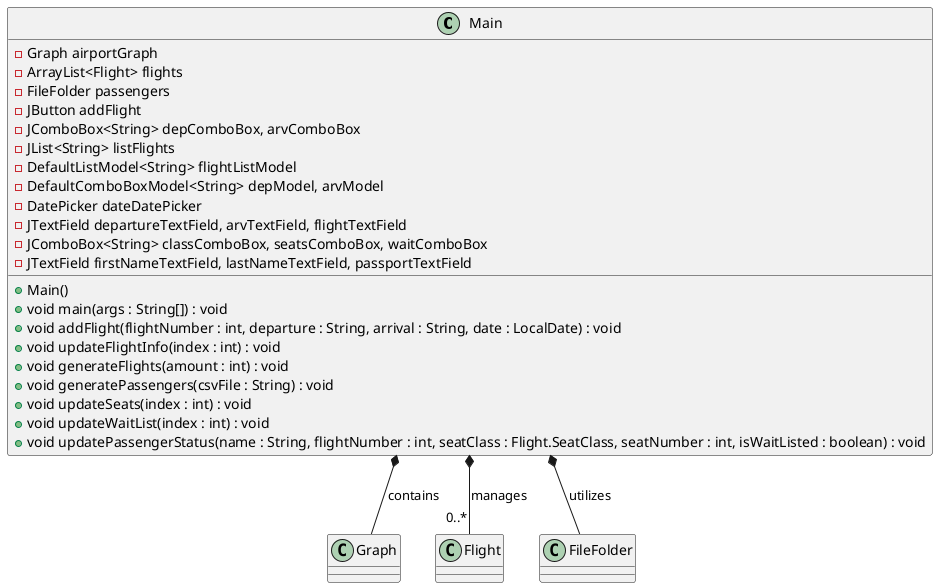 @startuml
class Main {
    - Graph airportGraph
    - ArrayList<Flight> flights
    - FileFolder passengers
    - JButton addFlight
    - JComboBox<String> depComboBox, arvComboBox
    - JList<String> listFlights
    - DefaultListModel<String> flightListModel
    - DefaultComboBoxModel<String> depModel, arvModel
    - DatePicker dateDatePicker
    - JTextField departureTextField, arvTextField, flightTextField
    - JComboBox<String> classComboBox, seatsComboBox, waitComboBox
    - JTextField firstNameTextField, lastNameTextField, passportTextField

    + Main()
    + void main(args : String[]) : void
    + void addFlight(flightNumber : int, departure : String, arrival : String, date : LocalDate) : void
    + void updateFlightInfo(index : int) : void
    + void generateFlights(amount : int) : void
    + void generatePassengers(csvFile : String) : void
    + void updateSeats(index : int) : void
    + void updateWaitList(index : int) : void
    + void updatePassengerStatus(name : String, flightNumber : int, seatClass : Flight.SeatClass, seatNumber : int, isWaitListed : boolean) : void
}

class Graph {
}

class Flight {
    }

class FileFolder {
   }

Main *-- Graph : "contains"
Main *-- "0..*" Flight : "manages"
Main *-- FileFolder : "utilizes"
@enduml

